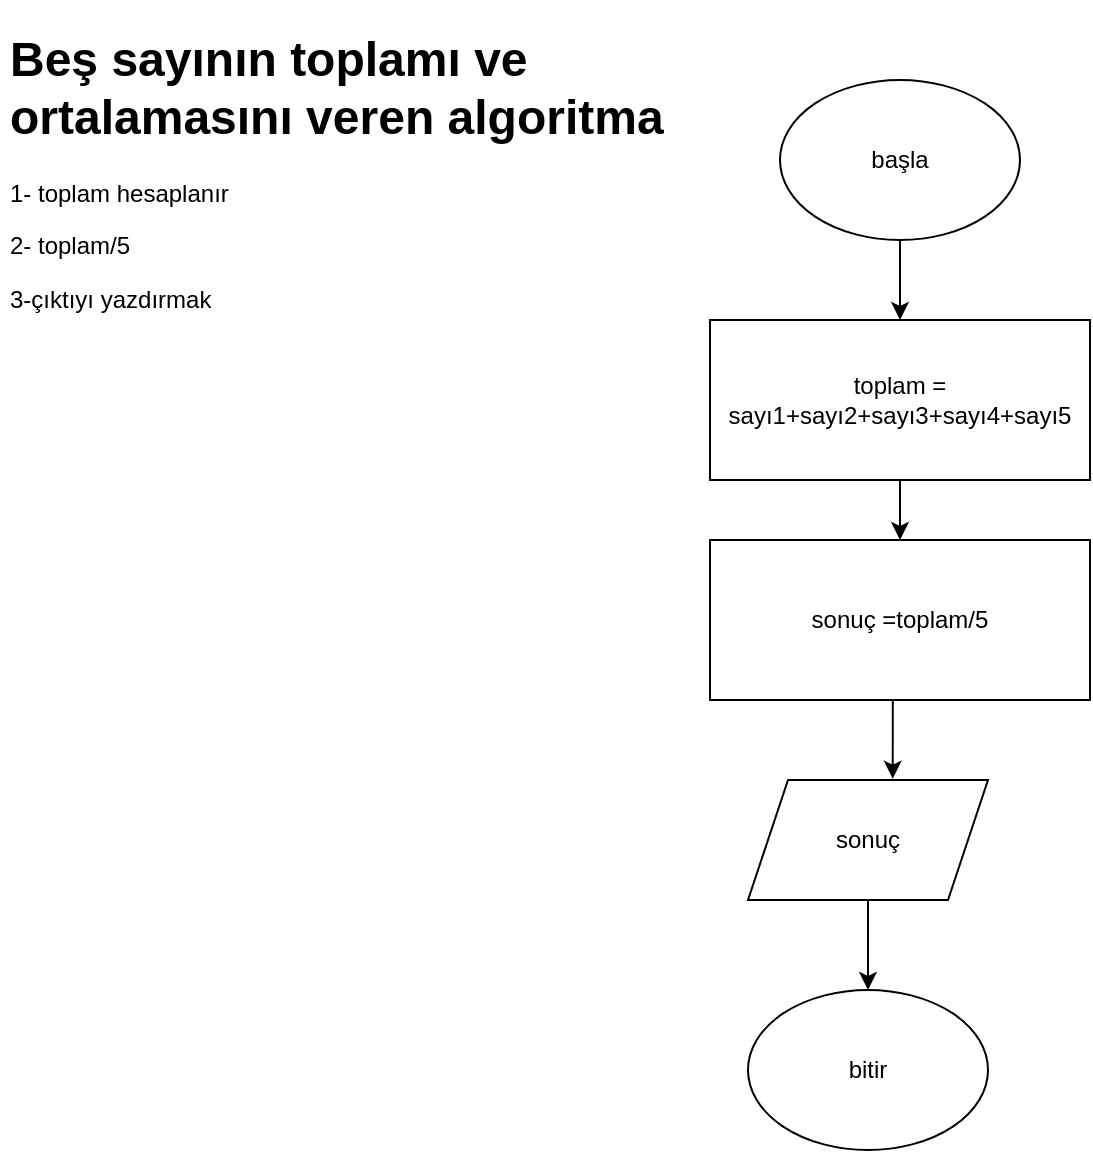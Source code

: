 <mxfile version="20.5.1" type="device"><diagram id="R2l4w-dW3r8hi0W69UIb" name="Sayfa -1"><mxGraphModel dx="1209" dy="674" grid="1" gridSize="10" guides="1" tooltips="1" connect="1" arrows="1" fold="1" page="1" pageScale="1" pageWidth="827" pageHeight="1169" math="0" shadow="0"><root><mxCell id="0"/><mxCell id="1" parent="0"/><mxCell id="4hLgN3eZNAbf-nRptCCY-1" value="&lt;h1&gt;Beş sayının toplamı ve ortalamasını veren algoritma&amp;nbsp;&lt;/h1&gt;&lt;p&gt;1- toplam hesaplanır&lt;/p&gt;&lt;p&gt;2- toplam/5&lt;/p&gt;&lt;p&gt;3-çıktıyı yazdırmak&lt;/p&gt;" style="text;html=1;strokeColor=none;fillColor=none;spacing=5;spacingTop=-20;whiteSpace=wrap;overflow=hidden;rounded=0;" parent="1" vertex="1"><mxGeometry x="40" y="20" width="400" height="220" as="geometry"/></mxCell><mxCell id="HxAExX220wvuqJMmDe98-4" style="edgeStyle=orthogonalEdgeStyle;rounded=0;orthogonalLoop=1;jettySize=auto;html=1;" edge="1" parent="1" source="HxAExX220wvuqJMmDe98-1" target="HxAExX220wvuqJMmDe98-3"><mxGeometry relative="1" as="geometry"/></mxCell><mxCell id="HxAExX220wvuqJMmDe98-1" value="başla" style="ellipse;whiteSpace=wrap;html=1;" vertex="1" parent="1"><mxGeometry x="430" y="50" width="120" height="80" as="geometry"/></mxCell><mxCell id="HxAExX220wvuqJMmDe98-2" value="bitir" style="ellipse;whiteSpace=wrap;html=1;" vertex="1" parent="1"><mxGeometry x="414" y="505" width="120" height="80" as="geometry"/></mxCell><mxCell id="HxAExX220wvuqJMmDe98-6" style="edgeStyle=orthogonalEdgeStyle;rounded=0;orthogonalLoop=1;jettySize=auto;html=1;" edge="1" parent="1" source="HxAExX220wvuqJMmDe98-3" target="HxAExX220wvuqJMmDe98-5"><mxGeometry relative="1" as="geometry"/></mxCell><mxCell id="HxAExX220wvuqJMmDe98-3" value="toplam = sayı1+sayı2+sayı3+sayı4+sayı5" style="rounded=0;whiteSpace=wrap;html=1;" vertex="1" parent="1"><mxGeometry x="395" y="170" width="190" height="80" as="geometry"/></mxCell><mxCell id="HxAExX220wvuqJMmDe98-8" style="edgeStyle=orthogonalEdgeStyle;rounded=0;orthogonalLoop=1;jettySize=auto;html=1;exitX=0.5;exitY=1;exitDx=0;exitDy=0;entryX=0.603;entryY=-0.011;entryDx=0;entryDy=0;entryPerimeter=0;" edge="1" parent="1" source="HxAExX220wvuqJMmDe98-5" target="HxAExX220wvuqJMmDe98-7"><mxGeometry relative="1" as="geometry"/></mxCell><mxCell id="HxAExX220wvuqJMmDe98-5" value="sonuç =toplam/5" style="rounded=0;whiteSpace=wrap;html=1;" vertex="1" parent="1"><mxGeometry x="395" y="280" width="190" height="80" as="geometry"/></mxCell><mxCell id="HxAExX220wvuqJMmDe98-9" style="edgeStyle=orthogonalEdgeStyle;rounded=0;orthogonalLoop=1;jettySize=auto;html=1;entryX=0.5;entryY=0;entryDx=0;entryDy=0;" edge="1" parent="1" source="HxAExX220wvuqJMmDe98-7" target="HxAExX220wvuqJMmDe98-2"><mxGeometry relative="1" as="geometry"/></mxCell><mxCell id="HxAExX220wvuqJMmDe98-7" value="sonuç" style="shape=parallelogram;perimeter=parallelogramPerimeter;whiteSpace=wrap;html=1;fixedSize=1;" vertex="1" parent="1"><mxGeometry x="414" y="400" width="120" height="60" as="geometry"/></mxCell></root></mxGraphModel></diagram></mxfile>